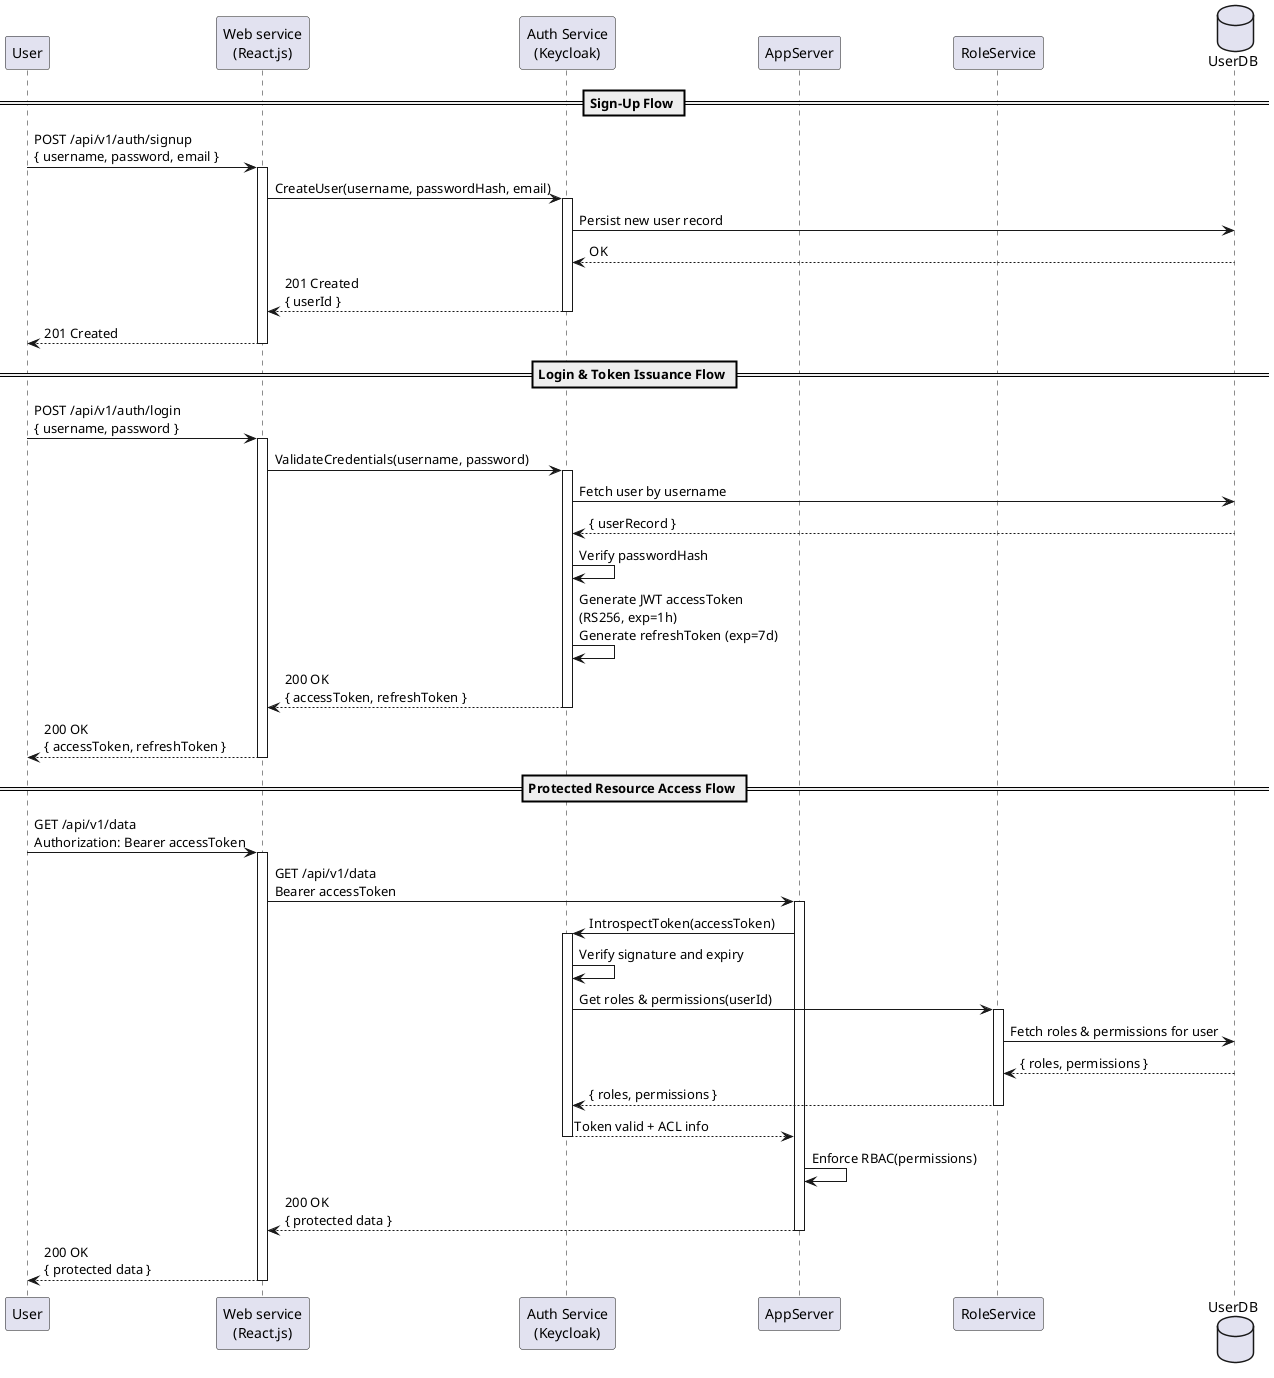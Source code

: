 @startuml
' 3.2.3_user_login_flow_en.plantuml
participant User
participant "Web service\n(React.js)" as WebUI
participant "Auth Service\n(Keycloak)" as AuthService
participant AppServer
participant RoleService
database UserDB

== Sign-Up Flow ==
User -> WebUI: POST /api/v1/auth/signup\n{ username, password, email }
activate WebUI
WebUI -> AuthService: CreateUser(username, passwordHash, email)
activate AuthService
AuthService -> UserDB: Persist new user record
UserDB --> AuthService: OK
AuthService --> WebUI: 201 Created\n{ userId }
deactivate AuthService
WebUI --> User: 201 Created
deactivate WebUI

== Login & Token Issuance Flow ==
User -> WebUI: POST /api/v1/auth/login\n{ username, password }
activate WebUI
WebUI -> AuthService: ValidateCredentials(username, password)
activate AuthService
AuthService -> UserDB: Fetch user by username
UserDB --> AuthService: { userRecord }
AuthService -> AuthService: Verify passwordHash
AuthService -> AuthService: Generate JWT accessToken\n(RS256, exp=1h)\nGenerate refreshToken (exp=7d)
AuthService --> WebUI: 200 OK\n{ accessToken, refreshToken }
deactivate AuthService
WebUI --> User: 200 OK\n{ accessToken, refreshToken }
deactivate WebUI

== Protected Resource Access Flow ==
User -> WebUI: GET /api/v1/data\nAuthorization: Bearer accessToken
activate WebUI
WebUI -> AppServer: GET /api/v1/data\nBearer accessToken
activate AppServer
AppServer -> AuthService: IntrospectToken(accessToken)
activate AuthService
AuthService -> AuthService: Verify signature and expiry
AuthService -> RoleService: Get roles & permissions(userId)
activate RoleService
RoleService -> UserDB: Fetch roles & permissions for user
UserDB --> RoleService: { roles, permissions }
RoleService --> AuthService: { roles, permissions }
deactivate RoleService
AuthService --> AppServer: Token valid + ACL info
deactivate AuthService
AppServer -> AppServer: Enforce RBAC(permissions)
AppServer --> WebUI: 200 OK\n{ protected data }
deactivate AppServer
WebUI --> User: 200 OK\n{ protected data }
deactivate WebUI

@enduml
